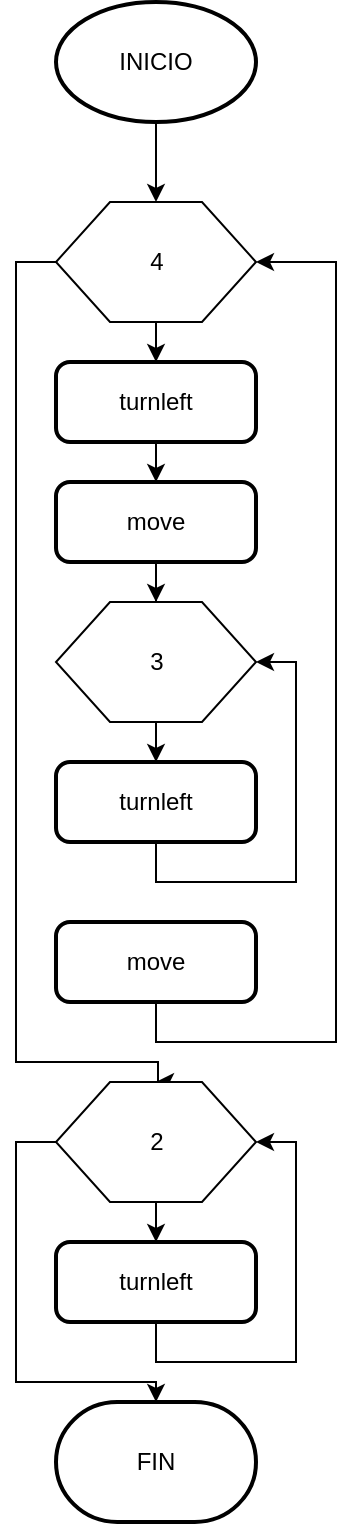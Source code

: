 <mxfile version="22.0.4" type="github">
  <diagram name="Página-1" id="hYw0bQcYiqVPPy60x9CJ">
    <mxGraphModel dx="880" dy="478" grid="1" gridSize="10" guides="1" tooltips="1" connect="1" arrows="1" fold="1" page="1" pageScale="1" pageWidth="827" pageHeight="1169" math="0" shadow="0">
      <root>
        <mxCell id="0" />
        <mxCell id="1" parent="0" />
        <mxCell id="_jKhFpfVS5X_HWuZ3Bgj-12" style="edgeStyle=orthogonalEdgeStyle;rounded=0;orthogonalLoop=1;jettySize=auto;html=1;exitX=0.5;exitY=1;exitDx=0;exitDy=0;exitPerimeter=0;" edge="1" parent="1" source="_jKhFpfVS5X_HWuZ3Bgj-2" target="_jKhFpfVS5X_HWuZ3Bgj-4">
          <mxGeometry relative="1" as="geometry" />
        </mxCell>
        <mxCell id="_jKhFpfVS5X_HWuZ3Bgj-2" value="INICIO" style="strokeWidth=2;html=1;shape=mxgraph.flowchart.start_1;whiteSpace=wrap;" vertex="1" parent="1">
          <mxGeometry x="370" y="100" width="100" height="60" as="geometry" />
        </mxCell>
        <mxCell id="_jKhFpfVS5X_HWuZ3Bgj-3" value="FIN" style="strokeWidth=2;html=1;shape=mxgraph.flowchart.terminator;whiteSpace=wrap;" vertex="1" parent="1">
          <mxGeometry x="370" y="800" width="100" height="60" as="geometry" />
        </mxCell>
        <mxCell id="_jKhFpfVS5X_HWuZ3Bgj-13" style="edgeStyle=orthogonalEdgeStyle;rounded=0;orthogonalLoop=1;jettySize=auto;html=1;exitX=0.5;exitY=1;exitDx=0;exitDy=0;" edge="1" parent="1" source="_jKhFpfVS5X_HWuZ3Bgj-4" target="_jKhFpfVS5X_HWuZ3Bgj-5">
          <mxGeometry relative="1" as="geometry" />
        </mxCell>
        <mxCell id="_jKhFpfVS5X_HWuZ3Bgj-20" style="edgeStyle=orthogonalEdgeStyle;rounded=0;orthogonalLoop=1;jettySize=auto;html=1;exitX=0;exitY=0.5;exitDx=0;exitDy=0;" edge="1" parent="1" source="_jKhFpfVS5X_HWuZ3Bgj-4">
          <mxGeometry relative="1" as="geometry">
            <mxPoint x="420" y="640" as="targetPoint" />
            <Array as="points">
              <mxPoint x="350" y="230" />
              <mxPoint x="350" y="630" />
              <mxPoint x="421" y="630" />
            </Array>
          </mxGeometry>
        </mxCell>
        <mxCell id="_jKhFpfVS5X_HWuZ3Bgj-4" value="4" style="verticalLabelPosition=middle;verticalAlign=middle;html=1;shape=hexagon;perimeter=hexagonPerimeter2;arcSize=6;size=0.27;labelPosition=center;align=center;" vertex="1" parent="1">
          <mxGeometry x="370" y="200" width="100" height="60" as="geometry" />
        </mxCell>
        <mxCell id="_jKhFpfVS5X_HWuZ3Bgj-14" style="edgeStyle=orthogonalEdgeStyle;rounded=0;orthogonalLoop=1;jettySize=auto;html=1;exitX=0.5;exitY=1;exitDx=0;exitDy=0;" edge="1" parent="1" source="_jKhFpfVS5X_HWuZ3Bgj-5" target="_jKhFpfVS5X_HWuZ3Bgj-8">
          <mxGeometry relative="1" as="geometry" />
        </mxCell>
        <mxCell id="_jKhFpfVS5X_HWuZ3Bgj-5" value="turnleft" style="rounded=1;whiteSpace=wrap;html=1;absoluteArcSize=1;arcSize=14;strokeWidth=2;" vertex="1" parent="1">
          <mxGeometry x="370" y="280" width="100" height="40" as="geometry" />
        </mxCell>
        <mxCell id="_jKhFpfVS5X_HWuZ3Bgj-16" style="edgeStyle=orthogonalEdgeStyle;rounded=0;orthogonalLoop=1;jettySize=auto;html=1;exitX=0.5;exitY=1;exitDx=0;exitDy=0;" edge="1" parent="1" source="_jKhFpfVS5X_HWuZ3Bgj-6" target="_jKhFpfVS5X_HWuZ3Bgj-9">
          <mxGeometry relative="1" as="geometry" />
        </mxCell>
        <mxCell id="_jKhFpfVS5X_HWuZ3Bgj-6" value="3" style="verticalLabelPosition=middle;verticalAlign=middle;html=1;shape=hexagon;perimeter=hexagonPerimeter2;arcSize=6;size=0.27;labelPosition=center;align=center;" vertex="1" parent="1">
          <mxGeometry x="370" y="400" width="100" height="60" as="geometry" />
        </mxCell>
        <mxCell id="_jKhFpfVS5X_HWuZ3Bgj-21" style="edgeStyle=orthogonalEdgeStyle;rounded=0;orthogonalLoop=1;jettySize=auto;html=1;exitX=0.5;exitY=1;exitDx=0;exitDy=0;" edge="1" parent="1" source="_jKhFpfVS5X_HWuZ3Bgj-7" target="_jKhFpfVS5X_HWuZ3Bgj-11">
          <mxGeometry relative="1" as="geometry" />
        </mxCell>
        <mxCell id="_jKhFpfVS5X_HWuZ3Bgj-23" style="edgeStyle=orthogonalEdgeStyle;rounded=0;orthogonalLoop=1;jettySize=auto;html=1;exitX=0;exitY=0.5;exitDx=0;exitDy=0;" edge="1" parent="1" source="_jKhFpfVS5X_HWuZ3Bgj-7" target="_jKhFpfVS5X_HWuZ3Bgj-3">
          <mxGeometry relative="1" as="geometry">
            <Array as="points">
              <mxPoint x="350" y="670" />
              <mxPoint x="350" y="790" />
              <mxPoint x="420" y="790" />
            </Array>
          </mxGeometry>
        </mxCell>
        <mxCell id="_jKhFpfVS5X_HWuZ3Bgj-7" value="2" style="verticalLabelPosition=middle;verticalAlign=middle;html=1;shape=hexagon;perimeter=hexagonPerimeter2;arcSize=6;size=0.27;labelPosition=center;align=center;" vertex="1" parent="1">
          <mxGeometry x="370" y="640" width="100" height="60" as="geometry" />
        </mxCell>
        <mxCell id="_jKhFpfVS5X_HWuZ3Bgj-15" style="edgeStyle=orthogonalEdgeStyle;rounded=0;orthogonalLoop=1;jettySize=auto;html=1;exitX=0.5;exitY=1;exitDx=0;exitDy=0;" edge="1" parent="1" source="_jKhFpfVS5X_HWuZ3Bgj-8" target="_jKhFpfVS5X_HWuZ3Bgj-6">
          <mxGeometry relative="1" as="geometry" />
        </mxCell>
        <mxCell id="_jKhFpfVS5X_HWuZ3Bgj-8" value="move" style="rounded=1;whiteSpace=wrap;html=1;absoluteArcSize=1;arcSize=14;strokeWidth=2;" vertex="1" parent="1">
          <mxGeometry x="370" y="340" width="100" height="40" as="geometry" />
        </mxCell>
        <mxCell id="_jKhFpfVS5X_HWuZ3Bgj-17" style="edgeStyle=orthogonalEdgeStyle;rounded=0;orthogonalLoop=1;jettySize=auto;html=1;exitX=0.5;exitY=1;exitDx=0;exitDy=0;entryX=1;entryY=0.5;entryDx=0;entryDy=0;" edge="1" parent="1" source="_jKhFpfVS5X_HWuZ3Bgj-9" target="_jKhFpfVS5X_HWuZ3Bgj-6">
          <mxGeometry relative="1" as="geometry">
            <Array as="points">
              <mxPoint x="420" y="540" />
              <mxPoint x="490" y="540" />
              <mxPoint x="490" y="430" />
            </Array>
          </mxGeometry>
        </mxCell>
        <mxCell id="_jKhFpfVS5X_HWuZ3Bgj-9" value="turnleft" style="rounded=1;whiteSpace=wrap;html=1;absoluteArcSize=1;arcSize=14;strokeWidth=2;" vertex="1" parent="1">
          <mxGeometry x="370" y="480" width="100" height="40" as="geometry" />
        </mxCell>
        <mxCell id="_jKhFpfVS5X_HWuZ3Bgj-19" style="edgeStyle=orthogonalEdgeStyle;rounded=0;orthogonalLoop=1;jettySize=auto;html=1;exitX=0.5;exitY=1;exitDx=0;exitDy=0;entryX=1;entryY=0.5;entryDx=0;entryDy=0;" edge="1" parent="1" source="_jKhFpfVS5X_HWuZ3Bgj-10" target="_jKhFpfVS5X_HWuZ3Bgj-4">
          <mxGeometry relative="1" as="geometry">
            <Array as="points">
              <mxPoint x="420" y="620" />
              <mxPoint x="510" y="620" />
              <mxPoint x="510" y="230" />
            </Array>
          </mxGeometry>
        </mxCell>
        <mxCell id="_jKhFpfVS5X_HWuZ3Bgj-10" value="move" style="rounded=1;whiteSpace=wrap;html=1;absoluteArcSize=1;arcSize=14;strokeWidth=2;" vertex="1" parent="1">
          <mxGeometry x="370" y="560" width="100" height="40" as="geometry" />
        </mxCell>
        <mxCell id="_jKhFpfVS5X_HWuZ3Bgj-22" style="edgeStyle=orthogonalEdgeStyle;rounded=0;orthogonalLoop=1;jettySize=auto;html=1;exitX=0.5;exitY=1;exitDx=0;exitDy=0;entryX=1;entryY=0.5;entryDx=0;entryDy=0;" edge="1" parent="1" source="_jKhFpfVS5X_HWuZ3Bgj-11" target="_jKhFpfVS5X_HWuZ3Bgj-7">
          <mxGeometry relative="1" as="geometry">
            <Array as="points">
              <mxPoint x="420" y="780" />
              <mxPoint x="490" y="780" />
              <mxPoint x="490" y="670" />
            </Array>
          </mxGeometry>
        </mxCell>
        <mxCell id="_jKhFpfVS5X_HWuZ3Bgj-11" value="turnleft" style="rounded=1;whiteSpace=wrap;html=1;absoluteArcSize=1;arcSize=14;strokeWidth=2;" vertex="1" parent="1">
          <mxGeometry x="370" y="720" width="100" height="40" as="geometry" />
        </mxCell>
      </root>
    </mxGraphModel>
  </diagram>
</mxfile>
